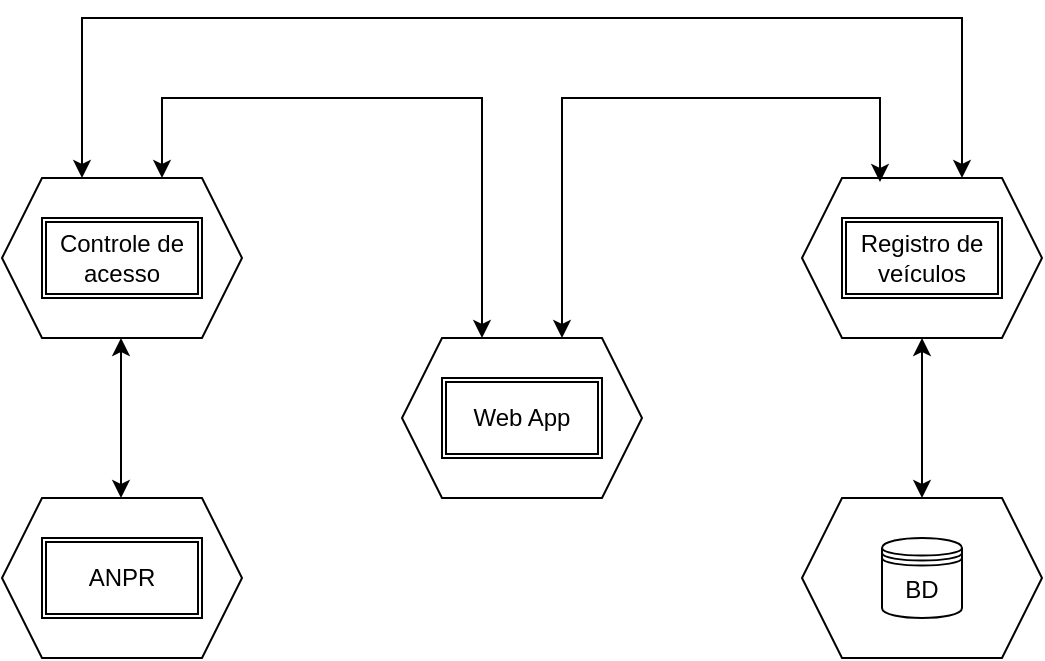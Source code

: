 <mxfile version="15.7.4" type="device"><diagram id="gZNZY8qAqwm3hUPwZLJW" name="Page-1"><mxGraphModel dx="1422" dy="757" grid="1" gridSize="10" guides="1" tooltips="1" connect="1" arrows="1" fold="1" page="1" pageScale="1" pageWidth="850" pageHeight="1100" math="0" shadow="0"><root><mxCell id="0"/><mxCell id="1" parent="0"/><mxCell id="MxVLLU_uFrdyz1WBe2Rs-6" value="" style="group" vertex="1" connectable="0" parent="1"><mxGeometry x="520" y="320" width="120" height="80" as="geometry"/></mxCell><mxCell id="MxVLLU_uFrdyz1WBe2Rs-5" value="" style="shape=hexagon;perimeter=hexagonPerimeter2;whiteSpace=wrap;html=1;fixedSize=1;" vertex="1" parent="MxVLLU_uFrdyz1WBe2Rs-6"><mxGeometry width="120" height="80" as="geometry"/></mxCell><mxCell id="MxVLLU_uFrdyz1WBe2Rs-4" value="BD" style="shape=datastore;whiteSpace=wrap;html=1;" vertex="1" parent="MxVLLU_uFrdyz1WBe2Rs-6"><mxGeometry x="40" y="20" width="40" height="40" as="geometry"/></mxCell><mxCell id="MxVLLU_uFrdyz1WBe2Rs-9" value="" style="group" vertex="1" connectable="0" parent="1"><mxGeometry x="120" y="320" width="120" height="80" as="geometry"/></mxCell><mxCell id="MxVLLU_uFrdyz1WBe2Rs-7" value="" style="shape=hexagon;perimeter=hexagonPerimeter2;whiteSpace=wrap;html=1;fixedSize=1;" vertex="1" parent="MxVLLU_uFrdyz1WBe2Rs-9"><mxGeometry width="120" height="80" as="geometry"/></mxCell><mxCell id="MxVLLU_uFrdyz1WBe2Rs-8" value="ANPR" style="shape=ext;double=1;rounded=0;whiteSpace=wrap;html=1;" vertex="1" parent="MxVLLU_uFrdyz1WBe2Rs-9"><mxGeometry x="20" y="20" width="80" height="40" as="geometry"/></mxCell><mxCell id="MxVLLU_uFrdyz1WBe2Rs-10" value="" style="group" vertex="1" connectable="0" parent="1"><mxGeometry x="120" y="160" width="120" height="80" as="geometry"/></mxCell><mxCell id="MxVLLU_uFrdyz1WBe2Rs-11" value="" style="shape=hexagon;perimeter=hexagonPerimeter2;whiteSpace=wrap;html=1;fixedSize=1;" vertex="1" parent="MxVLLU_uFrdyz1WBe2Rs-10"><mxGeometry width="120" height="80" as="geometry"/></mxCell><mxCell id="MxVLLU_uFrdyz1WBe2Rs-12" value="&lt;div&gt;Controle de&lt;/div&gt;&lt;div&gt;acesso&lt;br&gt;&lt;/div&gt;" style="shape=ext;double=1;rounded=0;whiteSpace=wrap;html=1;" vertex="1" parent="MxVLLU_uFrdyz1WBe2Rs-10"><mxGeometry x="20" y="20" width="80" height="40" as="geometry"/></mxCell><mxCell id="MxVLLU_uFrdyz1WBe2Rs-13" value="" style="group" vertex="1" connectable="0" parent="1"><mxGeometry x="520" y="160" width="120" height="80" as="geometry"/></mxCell><mxCell id="MxVLLU_uFrdyz1WBe2Rs-14" value="" style="shape=hexagon;perimeter=hexagonPerimeter2;whiteSpace=wrap;html=1;fixedSize=1;" vertex="1" parent="MxVLLU_uFrdyz1WBe2Rs-13"><mxGeometry width="120" height="80" as="geometry"/></mxCell><mxCell id="MxVLLU_uFrdyz1WBe2Rs-15" value="&lt;div&gt;Registro de&lt;/div&gt;&lt;div&gt;veículos&lt;br&gt;&lt;/div&gt;" style="shape=ext;double=1;rounded=0;whiteSpace=wrap;html=1;" vertex="1" parent="MxVLLU_uFrdyz1WBe2Rs-13"><mxGeometry x="20" y="20" width="80" height="40" as="geometry"/></mxCell><mxCell id="MxVLLU_uFrdyz1WBe2Rs-17" value="" style="endArrow=classic;startArrow=classic;html=1;rounded=0;entryX=0.5;entryY=1;entryDx=0;entryDy=0;exitX=0.5;exitY=0;exitDx=0;exitDy=0;" edge="1" parent="1" source="MxVLLU_uFrdyz1WBe2Rs-5" target="MxVLLU_uFrdyz1WBe2Rs-14"><mxGeometry width="50" height="50" relative="1" as="geometry"><mxPoint x="440" y="430" as="sourcePoint"/><mxPoint x="490" y="380" as="targetPoint"/></mxGeometry></mxCell><mxCell id="MxVLLU_uFrdyz1WBe2Rs-20" value="" style="group" vertex="1" connectable="0" parent="1"><mxGeometry x="320" y="240" width="120" height="80" as="geometry"/></mxCell><mxCell id="MxVLLU_uFrdyz1WBe2Rs-21" value="" style="shape=hexagon;perimeter=hexagonPerimeter2;whiteSpace=wrap;html=1;fixedSize=1;" vertex="1" parent="MxVLLU_uFrdyz1WBe2Rs-20"><mxGeometry width="120" height="80" as="geometry"/></mxCell><mxCell id="MxVLLU_uFrdyz1WBe2Rs-22" value="Web App" style="shape=ext;double=1;rounded=0;whiteSpace=wrap;html=1;" vertex="1" parent="MxVLLU_uFrdyz1WBe2Rs-20"><mxGeometry x="20" y="20" width="80" height="40" as="geometry"/></mxCell><mxCell id="MxVLLU_uFrdyz1WBe2Rs-23" value="" style="endArrow=classic;startArrow=classic;html=1;rounded=0;entryX=0.325;entryY=0.025;entryDx=0;entryDy=0;entryPerimeter=0;" edge="1" parent="1" target="MxVLLU_uFrdyz1WBe2Rs-14"><mxGeometry width="50" height="50" relative="1" as="geometry"><mxPoint x="400" y="240" as="sourcePoint"/><mxPoint x="520" y="200" as="targetPoint"/><Array as="points"><mxPoint x="400" y="120"/><mxPoint x="559" y="120"/></Array></mxGeometry></mxCell><mxCell id="MxVLLU_uFrdyz1WBe2Rs-27" value="" style="endArrow=classic;startArrow=classic;html=1;rounded=0;entryX=0.5;entryY=1;entryDx=0;entryDy=0;exitX=0.5;exitY=0;exitDx=0;exitDy=0;" edge="1" parent="1"><mxGeometry width="50" height="50" relative="1" as="geometry"><mxPoint x="179.5" y="320" as="sourcePoint"/><mxPoint x="179.5" y="240" as="targetPoint"/></mxGeometry></mxCell><mxCell id="MxVLLU_uFrdyz1WBe2Rs-28" value="" style="endArrow=classic;startArrow=classic;html=1;rounded=0;exitX=0.5;exitY=0;exitDx=0;exitDy=0;" edge="1" parent="1"><mxGeometry width="50" height="50" relative="1" as="geometry"><mxPoint x="360" y="240" as="sourcePoint"/><mxPoint x="200" y="160" as="targetPoint"/><Array as="points"><mxPoint x="360" y="120"/><mxPoint x="200" y="120"/></Array></mxGeometry></mxCell><mxCell id="MxVLLU_uFrdyz1WBe2Rs-29" value="" style="endArrow=classic;startArrow=classic;html=1;rounded=0;exitX=0.5;exitY=0;exitDx=0;exitDy=0;" edge="1" parent="1"><mxGeometry width="50" height="50" relative="1" as="geometry"><mxPoint x="600" y="160" as="sourcePoint"/><mxPoint x="160" y="160" as="targetPoint"/><Array as="points"><mxPoint x="600" y="80"/><mxPoint x="160" y="80"/></Array></mxGeometry></mxCell></root></mxGraphModel></diagram></mxfile>